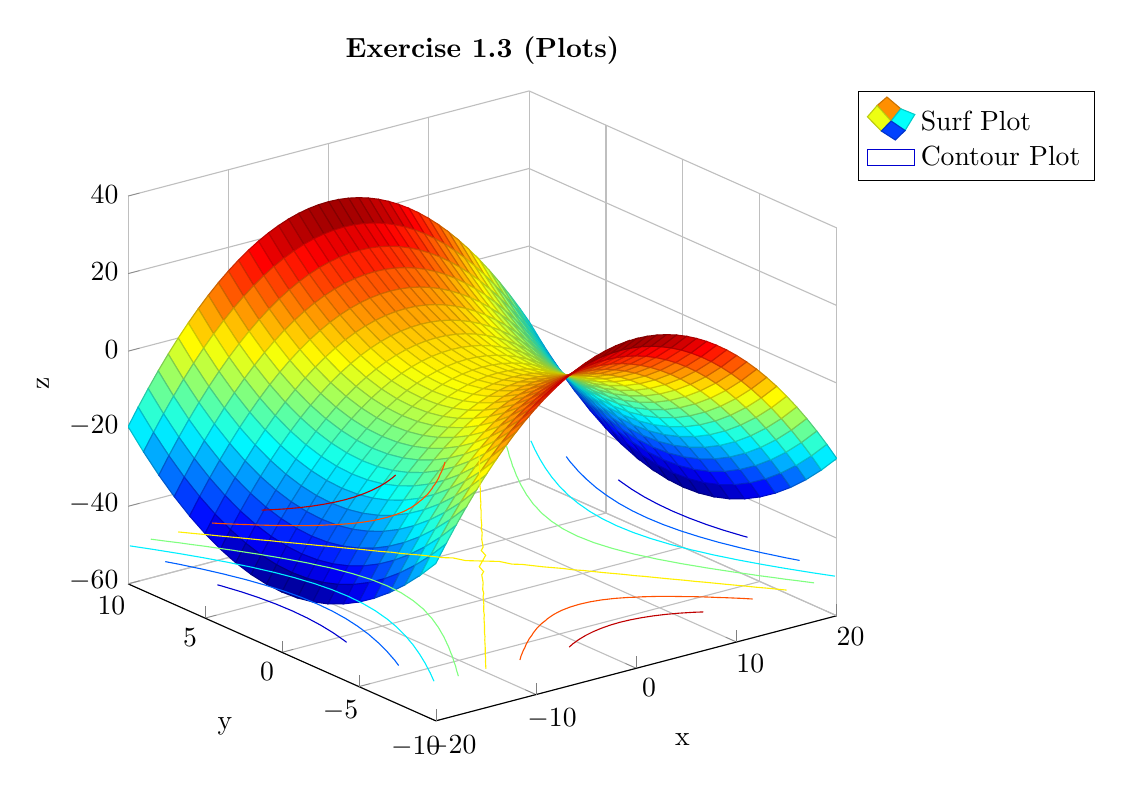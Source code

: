 % This file was created by matlab2tikz v0.4.7 running on MATLAB 8.1.
% Copyright (c) 2008--2014, Nico Schlömer <nico.schloemer@gmail.com>
% All rights reserved.
% Minimal pgfplots version: 1.3
% 
% The latest updates can be retrieved from
%   http://www.mathworks.com/matlabcentral/fileexchange/22022-matlab2tikz
% where you can also make suggestions and rate matlab2tikz.
% 
%
% defining custom colors
\definecolor{mycolor1}{rgb}{0.0,0.0,0.812}%
\definecolor{mycolor2}{rgb}{0.0,0.375,1.0}%
\definecolor{mycolor3}{rgb}{0.0,0.938,1.0}%
\definecolor{mycolor4}{rgb}{1.0,0.938,0.0}%
\definecolor{mycolor5}{rgb}{1.0,0.312,0.0}%
%
\begin{tikzpicture}

\begin{axis}[%
width=9cm,
height=8cm,
colormap/jet,
unbounded coords=jump,
view={-37.5}{24},
scale only axis,
xmin=-20,
xmax=20,
xlabel={x},
xmajorgrids,
ymin=-10,
ymax=10,
ylabel={y},
ymajorgrids,
zmin=-60,
zmax=40,
zlabel={z},
zmajorgrids,
title style={font=\bfseries},
title={Exercise 1.3 (Plots)},
axis x line*=bottom,
axis y line*=left,
axis z line*=left,
legend style={at={(1.03,1)},anchor=north west,draw=black,fill=white,legend cell align=left}
]

\addplot3[%
surf,
shader=faceted,
draw=black,
colormap/jet,
mesh/rows=41]
table[row sep=crcr,header=false] {%
%
-20	-10	-19.444\\
-20	-9	-24.194\\
-20	-8	-28.444\\
-20	-7	-32.194\\
-20	-6	-35.444\\
-20	-5	-38.194\\
-20	-4	-40.444\\
-20	-3	-42.194\\
-20	-2	-43.444\\
-20	-1	-44.194\\
-20	0	-44.444\\
-20	1	-44.194\\
-20	2	-43.444\\
-20	3	-42.194\\
-20	4	-40.444\\
-20	5	-38.194\\
-20	6	-35.444\\
-20	7	-32.194\\
-20	8	-28.444\\
-20	9	-24.194\\
-20	10	-19.444\\
-19	-10	-15.111\\
-19	-9	-19.861\\
-19	-8	-24.111\\
-19	-7	-27.861\\
-19	-6	-31.111\\
-19	-5	-33.861\\
-19	-4	-36.111\\
-19	-3	-37.861\\
-19	-2	-39.111\\
-19	-1	-39.861\\
-19	0	-40.111\\
-19	1	-39.861\\
-19	2	-39.111\\
-19	3	-37.861\\
-19	4	-36.111\\
-19	5	-33.861\\
-19	6	-31.111\\
-19	7	-27.861\\
-19	8	-24.111\\
-19	9	-19.861\\
-19	10	-15.111\\
-18	-10	-11\\
-18	-9	-15.75\\
-18	-8	-20\\
-18	-7	-23.75\\
-18	-6	-27\\
-18	-5	-29.75\\
-18	-4	-32\\
-18	-3	-33.75\\
-18	-2	-35\\
-18	-1	-35.75\\
-18	0	-36\\
-18	1	-35.75\\
-18	2	-35\\
-18	3	-33.75\\
-18	4	-32\\
-18	5	-29.75\\
-18	6	-27\\
-18	7	-23.75\\
-18	8	-20\\
-18	9	-15.75\\
-18	10	-11\\
-17	-10	-7.111\\
-17	-9	-11.861\\
-17	-8	-16.111\\
-17	-7	-19.861\\
-17	-6	-23.111\\
-17	-5	-25.861\\
-17	-4	-28.111\\
-17	-3	-29.861\\
-17	-2	-31.111\\
-17	-1	-31.861\\
-17	0	-32.111\\
-17	1	-31.861\\
-17	2	-31.111\\
-17	3	-29.861\\
-17	4	-28.111\\
-17	5	-25.861\\
-17	6	-23.111\\
-17	7	-19.861\\
-17	8	-16.111\\
-17	9	-11.861\\
-17	10	-7.111\\
-16	-10	-3.444\\
-16	-9	-8.194\\
-16	-8	-12.444\\
-16	-7	-16.194\\
-16	-6	-19.444\\
-16	-5	-22.194\\
-16	-4	-24.444\\
-16	-3	-26.194\\
-16	-2	-27.444\\
-16	-1	-28.194\\
-16	0	-28.444\\
-16	1	-28.194\\
-16	2	-27.444\\
-16	3	-26.194\\
-16	4	-24.444\\
-16	5	-22.194\\
-16	6	-19.444\\
-16	7	-16.194\\
-16	8	-12.444\\
-16	9	-8.194\\
-16	10	-3.444\\
-15	-10	0\\
-15	-9	-4.75\\
-15	-8	-9\\
-15	-7	-12.75\\
-15	-6	-16\\
-15	-5	-18.75\\
-15	-4	-21\\
-15	-3	-22.75\\
-15	-2	-24\\
-15	-1	-24.75\\
-15	0	-25\\
-15	1	-24.75\\
-15	2	-24\\
-15	3	-22.75\\
-15	4	-21\\
-15	5	-18.75\\
-15	6	-16\\
-15	7	-12.75\\
-15	8	-9\\
-15	9	-4.75\\
-15	10	0\\
-14	-10	3.222\\
-14	-9	-1.528\\
-14	-8	-5.778\\
-14	-7	-9.528\\
-14	-6	-12.778\\
-14	-5	-15.528\\
-14	-4	-17.778\\
-14	-3	-19.528\\
-14	-2	-20.778\\
-14	-1	-21.528\\
-14	0	-21.778\\
-14	1	-21.528\\
-14	2	-20.778\\
-14	3	-19.528\\
-14	4	-17.778\\
-14	5	-15.528\\
-14	6	-12.778\\
-14	7	-9.528\\
-14	8	-5.778\\
-14	9	-1.528\\
-14	10	3.222\\
-13	-10	6.222\\
-13	-9	1.472\\
-13	-8	-2.778\\
-13	-7	-6.528\\
-13	-6	-9.778\\
-13	-5	-12.528\\
-13	-4	-14.778\\
-13	-3	-16.528\\
-13	-2	-17.778\\
-13	-1	-18.528\\
-13	0	-18.778\\
-13	1	-18.528\\
-13	2	-17.778\\
-13	3	-16.528\\
-13	4	-14.778\\
-13	5	-12.528\\
-13	6	-9.778\\
-13	7	-6.528\\
-13	8	-2.778\\
-13	9	1.472\\
-13	10	6.222\\
-12	-10	9\\
-12	-9	4.25\\
-12	-8	0\\
-12	-7	-3.75\\
-12	-6	-7\\
-12	-5	-9.75\\
-12	-4	-12\\
-12	-3	-13.75\\
-12	-2	-15\\
-12	-1	-15.75\\
-12	0	-16\\
-12	1	-15.75\\
-12	2	-15\\
-12	3	-13.75\\
-12	4	-12\\
-12	5	-9.75\\
-12	6	-7\\
-12	7	-3.75\\
-12	8	0\\
-12	9	4.25\\
-12	10	9\\
-11	-10	11.556\\
-11	-9	6.806\\
-11	-8	2.556\\
-11	-7	-1.194\\
-11	-6	-4.444\\
-11	-5	-7.194\\
-11	-4	-9.444\\
-11	-3	-11.194\\
-11	-2	-12.444\\
-11	-1	-13.194\\
-11	0	-13.444\\
-11	1	-13.194\\
-11	2	-12.444\\
-11	3	-11.194\\
-11	4	-9.444\\
-11	5	-7.194\\
-11	6	-4.444\\
-11	7	-1.194\\
-11	8	2.556\\
-11	9	6.806\\
-11	10	11.556\\
-10	-10	13.889\\
-10	-9	9.139\\
-10	-8	4.889\\
-10	-7	1.139\\
-10	-6	-2.111\\
-10	-5	-4.861\\
-10	-4	-7.111\\
-10	-3	-8.861\\
-10	-2	-10.111\\
-10	-1	-10.861\\
-10	0	-11.111\\
-10	1	-10.861\\
-10	2	-10.111\\
-10	3	-8.861\\
-10	4	-7.111\\
-10	5	-4.861\\
-10	6	-2.111\\
-10	7	1.139\\
-10	8	4.889\\
-10	9	9.139\\
-10	10	13.889\\
-9	-10	16\\
-9	-9	11.25\\
-9	-8	7\\
-9	-7	3.25\\
-9	-6	0\\
-9	-5	-2.75\\
-9	-4	-5\\
-9	-3	-6.75\\
-9	-2	-8\\
-9	-1	-8.75\\
-9	0	-9\\
-9	1	-8.75\\
-9	2	-8\\
-9	3	-6.75\\
-9	4	-5\\
-9	5	-2.75\\
-9	6	0\\
-9	7	3.25\\
-9	8	7\\
-9	9	11.25\\
-9	10	16\\
-8	-10	17.889\\
-8	-9	13.139\\
-8	-8	8.889\\
-8	-7	5.139\\
-8	-6	1.889\\
-8	-5	-0.861\\
-8	-4	-3.111\\
-8	-3	-4.861\\
-8	-2	-6.111\\
-8	-1	-6.861\\
-8	0	-7.111\\
-8	1	-6.861\\
-8	2	-6.111\\
-8	3	-4.861\\
-8	4	-3.111\\
-8	5	-0.861\\
-8	6	1.889\\
-8	7	5.139\\
-8	8	8.889\\
-8	9	13.139\\
-8	10	17.889\\
-7	-10	19.556\\
-7	-9	14.806\\
-7	-8	10.556\\
-7	-7	6.806\\
-7	-6	3.556\\
-7	-5	0.806\\
-7	-4	-1.444\\
-7	-3	-3.194\\
-7	-2	-4.444\\
-7	-1	-5.194\\
-7	0	-5.444\\
-7	1	-5.194\\
-7	2	-4.444\\
-7	3	-3.194\\
-7	4	-1.444\\
-7	5	0.806\\
-7	6	3.556\\
-7	7	6.806\\
-7	8	10.556\\
-7	9	14.806\\
-7	10	19.556\\
-6	-10	21\\
-6	-9	16.25\\
-6	-8	12\\
-6	-7	8.25\\
-6	-6	5\\
-6	-5	2.25\\
-6	-4	0\\
-6	-3	-1.75\\
-6	-2	-3\\
-6	-1	-3.75\\
-6	0	-4\\
-6	1	-3.75\\
-6	2	-3\\
-6	3	-1.75\\
-6	4	0\\
-6	5	2.25\\
-6	6	5\\
-6	7	8.25\\
-6	8	12\\
-6	9	16.25\\
-6	10	21\\
-5	-10	22.222\\
-5	-9	17.472\\
-5	-8	13.222\\
-5	-7	9.472\\
-5	-6	6.222\\
-5	-5	3.472\\
-5	-4	1.222\\
-5	-3	-0.528\\
-5	-2	-1.778\\
-5	-1	-2.528\\
-5	0	-2.778\\
-5	1	-2.528\\
-5	2	-1.778\\
-5	3	-0.528\\
-5	4	1.222\\
-5	5	3.472\\
-5	6	6.222\\
-5	7	9.472\\
-5	8	13.222\\
-5	9	17.472\\
-5	10	22.222\\
-4	-10	23.222\\
-4	-9	18.472\\
-4	-8	14.222\\
-4	-7	10.472\\
-4	-6	7.222\\
-4	-5	4.472\\
-4	-4	2.222\\
-4	-3	0.472\\
-4	-2	-0.778\\
-4	-1	-1.528\\
-4	0	-1.778\\
-4	1	-1.528\\
-4	2	-0.778\\
-4	3	0.472\\
-4	4	2.222\\
-4	5	4.472\\
-4	6	7.222\\
-4	7	10.472\\
-4	8	14.222\\
-4	9	18.472\\
-4	10	23.222\\
-3	-10	24\\
-3	-9	19.25\\
-3	-8	15\\
-3	-7	11.25\\
-3	-6	8\\
-3	-5	5.25\\
-3	-4	3\\
-3	-3	1.25\\
-3	-2	0\\
-3	-1	-0.75\\
-3	0	-1\\
-3	1	-0.75\\
-3	2	0\\
-3	3	1.25\\
-3	4	3\\
-3	5	5.25\\
-3	6	8\\
-3	7	11.25\\
-3	8	15\\
-3	9	19.25\\
-3	10	24\\
-2	-10	24.556\\
-2	-9	19.806\\
-2	-8	15.556\\
-2	-7	11.806\\
-2	-6	8.556\\
-2	-5	5.806\\
-2	-4	3.556\\
-2	-3	1.806\\
-2	-2	0.556\\
-2	-1	-0.194\\
-2	0	-0.444\\
-2	1	-0.194\\
-2	2	0.556\\
-2	3	1.806\\
-2	4	3.556\\
-2	5	5.806\\
-2	6	8.556\\
-2	7	11.806\\
-2	8	15.556\\
-2	9	19.806\\
-2	10	24.556\\
-1	-10	24.889\\
-1	-9	20.139\\
-1	-8	15.889\\
-1	-7	12.139\\
-1	-6	8.889\\
-1	-5	6.139\\
-1	-4	3.889\\
-1	-3	2.139\\
-1	-2	0.889\\
-1	-1	0.139\\
-1	0	-0.111\\
-1	1	0.139\\
-1	2	0.889\\
-1	3	2.139\\
-1	4	3.889\\
-1	5	6.139\\
-1	6	8.889\\
-1	7	12.139\\
-1	8	15.889\\
-1	9	20.139\\
-1	10	24.889\\
0	-10	25\\
0	-9	20.25\\
0	-8	16\\
0	-7	12.25\\
0	-6	9\\
0	-5	6.25\\
0	-4	4\\
0	-3	2.25\\
0	-2	1\\
0	-1	0.25\\
0	0	0\\
0	1	0.25\\
0	2	1\\
0	3	2.25\\
0	4	4\\
0	5	6.25\\
0	6	9\\
0	7	12.25\\
0	8	16\\
0	9	20.25\\
0	10	25\\
1	-10	24.889\\
1	-9	20.139\\
1	-8	15.889\\
1	-7	12.139\\
1	-6	8.889\\
1	-5	6.139\\
1	-4	3.889\\
1	-3	2.139\\
1	-2	0.889\\
1	-1	0.139\\
1	0	-0.111\\
1	1	0.139\\
1	2	0.889\\
1	3	2.139\\
1	4	3.889\\
1	5	6.139\\
1	6	8.889\\
1	7	12.139\\
1	8	15.889\\
1	9	20.139\\
1	10	24.889\\
2	-10	24.556\\
2	-9	19.806\\
2	-8	15.556\\
2	-7	11.806\\
2	-6	8.556\\
2	-5	5.806\\
2	-4	3.556\\
2	-3	1.806\\
2	-2	0.556\\
2	-1	-0.194\\
2	0	-0.444\\
2	1	-0.194\\
2	2	0.556\\
2	3	1.806\\
2	4	3.556\\
2	5	5.806\\
2	6	8.556\\
2	7	11.806\\
2	8	15.556\\
2	9	19.806\\
2	10	24.556\\
3	-10	24\\
3	-9	19.25\\
3	-8	15\\
3	-7	11.25\\
3	-6	8\\
3	-5	5.25\\
3	-4	3\\
3	-3	1.25\\
3	-2	0\\
3	-1	-0.75\\
3	0	-1\\
3	1	-0.75\\
3	2	0\\
3	3	1.25\\
3	4	3\\
3	5	5.25\\
3	6	8\\
3	7	11.25\\
3	8	15\\
3	9	19.25\\
3	10	24\\
4	-10	23.222\\
4	-9	18.472\\
4	-8	14.222\\
4	-7	10.472\\
4	-6	7.222\\
4	-5	4.472\\
4	-4	2.222\\
4	-3	0.472\\
4	-2	-0.778\\
4	-1	-1.528\\
4	0	-1.778\\
4	1	-1.528\\
4	2	-0.778\\
4	3	0.472\\
4	4	2.222\\
4	5	4.472\\
4	6	7.222\\
4	7	10.472\\
4	8	14.222\\
4	9	18.472\\
4	10	23.222\\
5	-10	22.222\\
5	-9	17.472\\
5	-8	13.222\\
5	-7	9.472\\
5	-6	6.222\\
5	-5	3.472\\
5	-4	1.222\\
5	-3	-0.528\\
5	-2	-1.778\\
5	-1	-2.528\\
5	0	-2.778\\
5	1	-2.528\\
5	2	-1.778\\
5	3	-0.528\\
5	4	1.222\\
5	5	3.472\\
5	6	6.222\\
5	7	9.472\\
5	8	13.222\\
5	9	17.472\\
5	10	22.222\\
6	-10	21\\
6	-9	16.25\\
6	-8	12\\
6	-7	8.25\\
6	-6	5\\
6	-5	2.25\\
6	-4	0\\
6	-3	-1.75\\
6	-2	-3\\
6	-1	-3.75\\
6	0	-4\\
6	1	-3.75\\
6	2	-3\\
6	3	-1.75\\
6	4	0\\
6	5	2.25\\
6	6	5\\
6	7	8.25\\
6	8	12\\
6	9	16.25\\
6	10	21\\
7	-10	19.556\\
7	-9	14.806\\
7	-8	10.556\\
7	-7	6.806\\
7	-6	3.556\\
7	-5	0.806\\
7	-4	-1.444\\
7	-3	-3.194\\
7	-2	-4.444\\
7	-1	-5.194\\
7	0	-5.444\\
7	1	-5.194\\
7	2	-4.444\\
7	3	-3.194\\
7	4	-1.444\\
7	5	0.806\\
7	6	3.556\\
7	7	6.806\\
7	8	10.556\\
7	9	14.806\\
7	10	19.556\\
8	-10	17.889\\
8	-9	13.139\\
8	-8	8.889\\
8	-7	5.139\\
8	-6	1.889\\
8	-5	-0.861\\
8	-4	-3.111\\
8	-3	-4.861\\
8	-2	-6.111\\
8	-1	-6.861\\
8	0	-7.111\\
8	1	-6.861\\
8	2	-6.111\\
8	3	-4.861\\
8	4	-3.111\\
8	5	-0.861\\
8	6	1.889\\
8	7	5.139\\
8	8	8.889\\
8	9	13.139\\
8	10	17.889\\
9	-10	16\\
9	-9	11.25\\
9	-8	7\\
9	-7	3.25\\
9	-6	0\\
9	-5	-2.75\\
9	-4	-5\\
9	-3	-6.75\\
9	-2	-8\\
9	-1	-8.75\\
9	0	-9\\
9	1	-8.75\\
9	2	-8\\
9	3	-6.75\\
9	4	-5\\
9	5	-2.75\\
9	6	0\\
9	7	3.25\\
9	8	7\\
9	9	11.25\\
9	10	16\\
10	-10	13.889\\
10	-9	9.139\\
10	-8	4.889\\
10	-7	1.139\\
10	-6	-2.111\\
10	-5	-4.861\\
10	-4	-7.111\\
10	-3	-8.861\\
10	-2	-10.111\\
10	-1	-10.861\\
10	0	-11.111\\
10	1	-10.861\\
10	2	-10.111\\
10	3	-8.861\\
10	4	-7.111\\
10	5	-4.861\\
10	6	-2.111\\
10	7	1.139\\
10	8	4.889\\
10	9	9.139\\
10	10	13.889\\
11	-10	11.556\\
11	-9	6.806\\
11	-8	2.556\\
11	-7	-1.194\\
11	-6	-4.444\\
11	-5	-7.194\\
11	-4	-9.444\\
11	-3	-11.194\\
11	-2	-12.444\\
11	-1	-13.194\\
11	0	-13.444\\
11	1	-13.194\\
11	2	-12.444\\
11	3	-11.194\\
11	4	-9.444\\
11	5	-7.194\\
11	6	-4.444\\
11	7	-1.194\\
11	8	2.556\\
11	9	6.806\\
11	10	11.556\\
12	-10	9\\
12	-9	4.25\\
12	-8	0\\
12	-7	-3.75\\
12	-6	-7\\
12	-5	-9.75\\
12	-4	-12\\
12	-3	-13.75\\
12	-2	-15\\
12	-1	-15.75\\
12	0	-16\\
12	1	-15.75\\
12	2	-15\\
12	3	-13.75\\
12	4	-12\\
12	5	-9.75\\
12	6	-7\\
12	7	-3.75\\
12	8	0\\
12	9	4.25\\
12	10	9\\
13	-10	6.222\\
13	-9	1.472\\
13	-8	-2.778\\
13	-7	-6.528\\
13	-6	-9.778\\
13	-5	-12.528\\
13	-4	-14.778\\
13	-3	-16.528\\
13	-2	-17.778\\
13	-1	-18.528\\
13	0	-18.778\\
13	1	-18.528\\
13	2	-17.778\\
13	3	-16.528\\
13	4	-14.778\\
13	5	-12.528\\
13	6	-9.778\\
13	7	-6.528\\
13	8	-2.778\\
13	9	1.472\\
13	10	6.222\\
14	-10	3.222\\
14	-9	-1.528\\
14	-8	-5.778\\
14	-7	-9.528\\
14	-6	-12.778\\
14	-5	-15.528\\
14	-4	-17.778\\
14	-3	-19.528\\
14	-2	-20.778\\
14	-1	-21.528\\
14	0	-21.778\\
14	1	-21.528\\
14	2	-20.778\\
14	3	-19.528\\
14	4	-17.778\\
14	5	-15.528\\
14	6	-12.778\\
14	7	-9.528\\
14	8	-5.778\\
14	9	-1.528\\
14	10	3.222\\
15	-10	0\\
15	-9	-4.75\\
15	-8	-9\\
15	-7	-12.75\\
15	-6	-16\\
15	-5	-18.75\\
15	-4	-21\\
15	-3	-22.75\\
15	-2	-24\\
15	-1	-24.75\\
15	0	-25\\
15	1	-24.75\\
15	2	-24\\
15	3	-22.75\\
15	4	-21\\
15	5	-18.75\\
15	6	-16\\
15	7	-12.75\\
15	8	-9\\
15	9	-4.75\\
15	10	0\\
16	-10	-3.444\\
16	-9	-8.194\\
16	-8	-12.444\\
16	-7	-16.194\\
16	-6	-19.444\\
16	-5	-22.194\\
16	-4	-24.444\\
16	-3	-26.194\\
16	-2	-27.444\\
16	-1	-28.194\\
16	0	-28.444\\
16	1	-28.194\\
16	2	-27.444\\
16	3	-26.194\\
16	4	-24.444\\
16	5	-22.194\\
16	6	-19.444\\
16	7	-16.194\\
16	8	-12.444\\
16	9	-8.194\\
16	10	-3.444\\
17	-10	-7.111\\
17	-9	-11.861\\
17	-8	-16.111\\
17	-7	-19.861\\
17	-6	-23.111\\
17	-5	-25.861\\
17	-4	-28.111\\
17	-3	-29.861\\
17	-2	-31.111\\
17	-1	-31.861\\
17	0	-32.111\\
17	1	-31.861\\
17	2	-31.111\\
17	3	-29.861\\
17	4	-28.111\\
17	5	-25.861\\
17	6	-23.111\\
17	7	-19.861\\
17	8	-16.111\\
17	9	-11.861\\
17	10	-7.111\\
18	-10	-11\\
18	-9	-15.75\\
18	-8	-20\\
18	-7	-23.75\\
18	-6	-27\\
18	-5	-29.75\\
18	-4	-32\\
18	-3	-33.75\\
18	-2	-35\\
18	-1	-35.75\\
18	0	-36\\
18	1	-35.75\\
18	2	-35\\
18	3	-33.75\\
18	4	-32\\
18	5	-29.75\\
18	6	-27\\
18	7	-23.75\\
18	8	-20\\
18	9	-15.75\\
18	10	-11\\
19	-10	-15.111\\
19	-9	-19.861\\
19	-8	-24.111\\
19	-7	-27.861\\
19	-6	-31.111\\
19	-5	-33.861\\
19	-4	-36.111\\
19	-3	-37.861\\
19	-2	-39.111\\
19	-1	-39.861\\
19	0	-40.111\\
19	1	-39.861\\
19	2	-39.111\\
19	3	-37.861\\
19	4	-36.111\\
19	5	-33.861\\
19	6	-31.111\\
19	7	-27.861\\
19	8	-24.111\\
19	9	-19.861\\
19	10	-15.111\\
20	-10	-19.444\\
20	-9	-24.194\\
20	-8	-28.444\\
20	-7	-32.194\\
20	-6	-35.444\\
20	-5	-38.194\\
20	-4	-40.444\\
20	-3	-42.194\\
20	-2	-43.444\\
20	-1	-44.194\\
20	0	-44.444\\
20	1	-44.194\\
20	2	-43.444\\
20	3	-42.194\\
20	4	-40.444\\
20	5	-38.194\\
20	6	-35.444\\
20	7	-32.194\\
20	8	-28.444\\
20	9	-24.194\\
20	10	-19.444\\
};
\addlegendentry{Surf Plot};


\addplot3[area legend,solid,draw=mycolor1]
table[row sep=crcr] {%
x	y	z\\
-20	4.198	-50\\
-19.897	4	-50\\
-19.494	3	-50\\
-19.205	2	-50\\
-19.032	1	-50\\
-19	0.444	-50\\
-18.973	0	-50\\
-19	-0.444	-50\\
-19.032	-1	-50\\
-19.205	-2	-50\\
-19.494	-3	-50\\
-19.897	-4	-50\\
-20	-4.198	-50\\
nan	nan	-50\\
};

\addlegendentry{Contour Plot};


\addplot3[area legend,solid,draw=mycolor1,forget plot]
table[row sep=crcr] {%
x	y	z\\
20	4.198	-50\\
19.897	4	-50\\
19.494	3	-50\\
19.205	2	-50\\
19.032	1	-50\\
19	0.444	-50\\
18.973	0	-50\\
19	-0.444	-50\\
19.032	-1	-50\\
19.205	-2	-50\\
19.494	-3	-50\\
19.897	-4	-50\\
20	-4.198	-50\\
nan	nan	-50\\
};


\addplot3[area legend,solid,draw=mycolor2,forget plot]
table[row sep=crcr] {%
x	y	z\\
-20	7.585	-50\\
-19.494	7	-50\\
-19	6.342	-50\\
-18.73	6	-50\\
-18.061	5	-50\\
-18	4.889	-50\\
-17.486	4	-50\\
-17.036	3	-50\\
-17	2.889	-50\\
-16.697	2	-50\\
-16.492	1	-50\\
-16.424	0	-50\\
-16.492	-1	-50\\
-16.697	-2	-50\\
-17	-2.889	-50\\
-17.036	-3	-50\\
-17.486	-4	-50\\
-18	-4.889	-50\\
-18.061	-5	-50\\
-18.73	-6	-50\\
-19	-6.342	-50\\
-19.494	-7	-50\\
-20	-7.585	-50\\
nan	nan	-50\\
};


\addplot3[area legend,solid,draw=mycolor2,forget plot]
table[row sep=crcr] {%
x	y	z\\
20	7.585	-50\\
19.494	7	-50\\
19	6.342	-50\\
18.73	6	-50\\
18.061	5	-50\\
18	4.889	-50\\
17.486	4	-50\\
17.036	3	-50\\
17	2.889	-50\\
16.697	2	-50\\
16.492	1	-50\\
16.424	0	-50\\
16.492	-1	-50\\
16.697	-2	-50\\
17	-2.889	-50\\
17.036	-3	-50\\
17.486	-4	-50\\
18	-4.889	-50\\
18.061	-5	-50\\
18.73	-6	-50\\
19	-6.342	-50\\
19.494	-7	-50\\
20	-7.585	-50\\
nan	nan	-50\\
};


\addplot3[area legend,solid,draw=mycolor3,forget plot]
table[row sep=crcr] {%
x	y	z\\
-20	9.883	-50\\
-19.032	9	-50\\
-19	8.967	-50\\
-18	8	-50\\
-17.036	7	-50\\
-17	6.957	-50\\
-16.152	6	-50\\
-16	5.798	-50\\
-15.363	5	-50\\
-15	4.444	-50\\
-14.69	4	-50\\
-14.147	3	-50\\
-14	2.622	-50\\
-13.741	2	-50\\
-13.491	1	-50\\
-13.407	0	-50\\
-13.491	-1	-50\\
-13.741	-2	-50\\
-14	-2.622	-50\\
-14.147	-3	-50\\
-14.69	-4	-50\\
-15	-4.444	-50\\
-15.363	-5	-50\\
-16	-5.798	-50\\
-16.152	-6	-50\\
-17	-6.957	-50\\
-17.036	-7	-50\\
-18	-8	-50\\
-19	-8.967	-50\\
-19.032	-9	-50\\
-20	-9.883	-50\\
nan	nan	-50\\
};


\addplot3[area legend,solid,draw=mycolor3,forget plot]
table[row sep=crcr] {%
x	y	z\\
20	9.883	-50\\
19.032	9	-50\\
19	8.967	-50\\
18	8	-50\\
17.036	7	-50\\
17	6.957	-50\\
16.152	6	-50\\
16	5.798	-50\\
15.363	5	-50\\
15	4.444	-50\\
14.69	4	-50\\
14.147	3	-50\\
14	2.622	-50\\
13.741	2	-50\\
13.491	1	-50\\
13.407	0	-50\\
13.491	-1	-50\\
13.741	-2	-50\\
14	-2.622	-50\\
14.147	-3	-50\\
14.69	-4	-50\\
15	-4.444	-50\\
15.363	-5	-50\\
16	-5.798	-50\\
16.152	-6	-50\\
17	-6.957	-50\\
17.036	-7	-50\\
18	-8	-50\\
19	-8.967	-50\\
19.032	-9	-50\\
20	-9.883	-50\\
nan	nan	-50\\
};


\addplot3[area legend,solid,draw=white!50!green,forget plot]
table[row sep=crcr] {%
x	y	z\\
-17.743	10	-50\\
-17	9.392	-50\\
-16.492	9	-50\\
-16	8.575	-50\\
-15.29	8	-50\\
-15	7.733	-50\\
-14.147	7	-50\\
-14	6.855	-50\\
-13.074	6	-50\\
-13	5.919	-50\\
-12.09	5	-50\\
-12	4.889	-50\\
-11.217	4	-50\\
-11	3.683	-50\\
-10.488	3	-50\\
-10	2.089	-50\\
-9.947	2	-50\\
-9.592	1	-50\\
-9.474	0	-50\\
-9.592	-1	-50\\
-9.947	-2	-50\\
-10	-2.089	-50\\
-10.488	-3	-50\\
-11	-3.683	-50\\
-11.217	-4	-50\\
-12	-4.889	-50\\
-12.09	-5	-50\\
-13	-5.919	-50\\
-13.074	-6	-50\\
-14	-6.855	-50\\
-14.147	-7	-50\\
-15	-7.733	-50\\
-15.29	-8	-50\\
-16	-8.575	-50\\
-16.492	-9	-50\\
-17	-9.392	-50\\
-17.743	-10	-50\\
nan	nan	-50\\
};


\addplot3[area legend,solid,draw=white!50!green,forget plot]
table[row sep=crcr] {%
x	y	z\\
17.743	10	-50\\
17	9.392	-50\\
16.492	9	-50\\
16	8.575	-50\\
15.29	8	-50\\
15	7.733	-50\\
14.147	7	-50\\
14	6.855	-50\\
13.074	6	-50\\
13	5.919	-50\\
12.09	5	-50\\
12	4.889	-50\\
11.217	4	-50\\
11	3.683	-50\\
10.488	3	-50\\
10	2.089	-50\\
9.947	2	-50\\
9.592	1	-50\\
9.474	0	-50\\
9.592	-1	-50\\
9.947	-2	-50\\
10	-2.089	-50\\
10.488	-3	-50\\
11	-3.683	-50\\
11.217	-4	-50\\
12	-4.889	-50\\
12.09	-5	-50\\
13	-5.919	-50\\
13.074	-6	-50\\
14	-6.855	-50\\
14.147	-7	-50\\
15	-7.733	-50\\
15.29	-8	-50\\
16	-8.575	-50\\
16.492	-9	-50\\
17	-9.392	-50\\
17.743	-10	-50\\
nan	nan	-50\\
};


\addplot3[area legend,solid,draw=mycolor4,forget plot]
table[row sep=crcr] {%
x	y	z\\
-15	10	-50\\
-14	9.322	-50\\
-13.491	9	-50\\
-13	8.654	-50\\
-12	8	-50\\
-11	7.319	-50\\
-10.488	7	-50\\
-10	6.65	-50\\
-9	6	-50\\
-8	5.313	-50\\
-7.483	5	-50\\
-7	4.642	-50\\
-6	4	-50\\
-5	3.302	-50\\
-4.472	3	-50\\
-4	2.622	-50\\
-3	2	-50\\
-2	1.259	-50\\
-1.417	1	-50\\
-1	0.444	-50\\
0	0	-50\\
-1	-0.444	-50\\
-1.417	-1	-50\\
-2	-1.259	-50\\
-3	-2	-50\\
-4	-2.622	-50\\
-4.472	-3	-50\\
-5	-3.302	-50\\
-6	-4	-50\\
-7	-4.642	-50\\
-7.483	-5	-50\\
-8	-5.313	-50\\
-9	-6	-50\\
-10	-6.65	-50\\
-10.488	-7	-50\\
-11	-7.319	-50\\
-12	-8	-50\\
-13	-8.654	-50\\
-13.491	-9	-50\\
-14	-9.322	-50\\
-15	-10	-50\\
nan	nan	-50\\
};


\addplot3[area legend,solid,draw=mycolor4,forget plot]
table[row sep=crcr] {%
x	y	z\\
15	10	-50\\
14	9.322	-50\\
13.491	9	-50\\
13	8.654	-50\\
12	8	-50\\
11	7.319	-50\\
10.488	7	-50\\
10	6.65	-50\\
9	6	-50\\
8	5.313	-50\\
7.483	5	-50\\
7	4.642	-50\\
6	4	-50\\
5	3.302	-50\\
4.472	3	-50\\
4	2.622	-50\\
3	2	-50\\
2	1.259	-50\\
1.417	1	-50\\
1	0.444	-50\\
0	0	-50\\
1	-0.444	-50\\
1.417	-1	-50\\
2	-1.259	-50\\
3	-2	-50\\
4	-2.622	-50\\
4.472	-3	-50\\
5	-3.302	-50\\
6	-4	-50\\
7	-4.642	-50\\
7.483	-5	-50\\
8	-5.313	-50\\
9	-6	-50\\
10	-6.65	-50\\
10.488	-7	-50\\
11	-7.319	-50\\
12	-8	-50\\
13	-8.654	-50\\
13.491	-9	-50\\
14	-9.322	-50\\
15	-10	-50\\
nan	nan	-50\\
};


\addplot3[area legend,solid,draw=mycolor5,forget plot]
table[row sep=crcr] {%
x	y	z\\
-11.609	10	-50\\
-11	9.673	-50\\
-10	9.181	-50\\
-9.592	9	-50\\
-9	8.706	-50\\
-8	8.261	-50\\
-7.333	8	-50\\
-7	7.852	-50\\
-6	7.467	-50\\
-5	7.141	-50\\
-4.472	7	-50\\
-4	6.855	-50\\
-3	6.615	-50\\
-2	6.444	-50\\
-1	6.342	-50\\
0	6.308	-50\\
1	6.342	-50\\
2	6.444	-50\\
3	6.615	-50\\
4	6.855	-50\\
4.472	7	-50\\
5	7.141	-50\\
6	7.467	-50\\
7	7.852	-50\\
7.333	8	-50\\
8	8.261	-50\\
9	8.706	-50\\
9.592	9	-50\\
10	9.181	-50\\
11	9.673	-50\\
11.609	10	-50\\
nan	nan	-50\\
};


\addplot3[area legend,solid,draw=mycolor5,forget plot]
table[row sep=crcr] {%
x	y	z\\
-11.609	-10	-50\\
-11	-9.673	-50\\
-10	-9.181	-50\\
-9.592	-9	-50\\
-9	-8.706	-50\\
-8	-8.261	-50\\
-7.333	-8	-50\\
-7	-7.852	-50\\
-6	-7.467	-50\\
-5	-7.141	-50\\
-4.472	-7	-50\\
-4	-6.855	-50\\
-3	-6.615	-50\\
-2	-6.444	-50\\
-1	-6.342	-50\\
0	-6.308	-50\\
1	-6.342	-50\\
2	-6.444	-50\\
3	-6.615	-50\\
4	-6.855	-50\\
4.472	-7	-50\\
5	-7.141	-50\\
6	-7.467	-50\\
7	-7.852	-50\\
7.333	-8	-50\\
8	-8.261	-50\\
9	-8.706	-50\\
9.592	-9	-50\\
10	-9.181	-50\\
11	-9.673	-50\\
11.609	-10	-50\\
nan	nan	-50\\
};


\addplot3[area legend,solid,draw=black!25!red,forget plot]
table[row sep=crcr] {%
x	y	z\\
-6.692	10	-50\\
-6	9.789	-50\\
-5	9.532	-50\\
-4	9.322	-50\\
-3	9.158	-50\\
-2	9.041	-50\\
-1.417	9	-50\\
-1	8.967	-50\\
0	8.941	-50\\
1	8.967	-50\\
1.417	9	-50\\
2	9.041	-50\\
3	9.158	-50\\
4	9.322	-50\\
5	9.532	-50\\
6	9.789	-50\\
6.692	10	-50\\
nan	nan	-50\\
};


\addplot3[area legend,solid,draw=black!25!red,forget plot]
table[row sep=crcr] {%
x	y	z\\
-6.692	-10	-50\\
-6	-9.789	-50\\
-5	-9.532	-50\\
-4	-9.322	-50\\
-3	-9.158	-50\\
-2	-9.041	-50\\
-1.417	-9	-50\\
-1	-8.967	-50\\
0	-8.941	-50\\
1	-8.967	-50\\
1.417	-9	-50\\
2	-9.041	-50\\
3	-9.158	-50\\
4	-9.322	-50\\
5	-9.532	-50\\
6	-9.789	-50\\
6.692	-10	-50\\
nan	nan	-50\\
};

\end{axis}
\end{tikzpicture}%